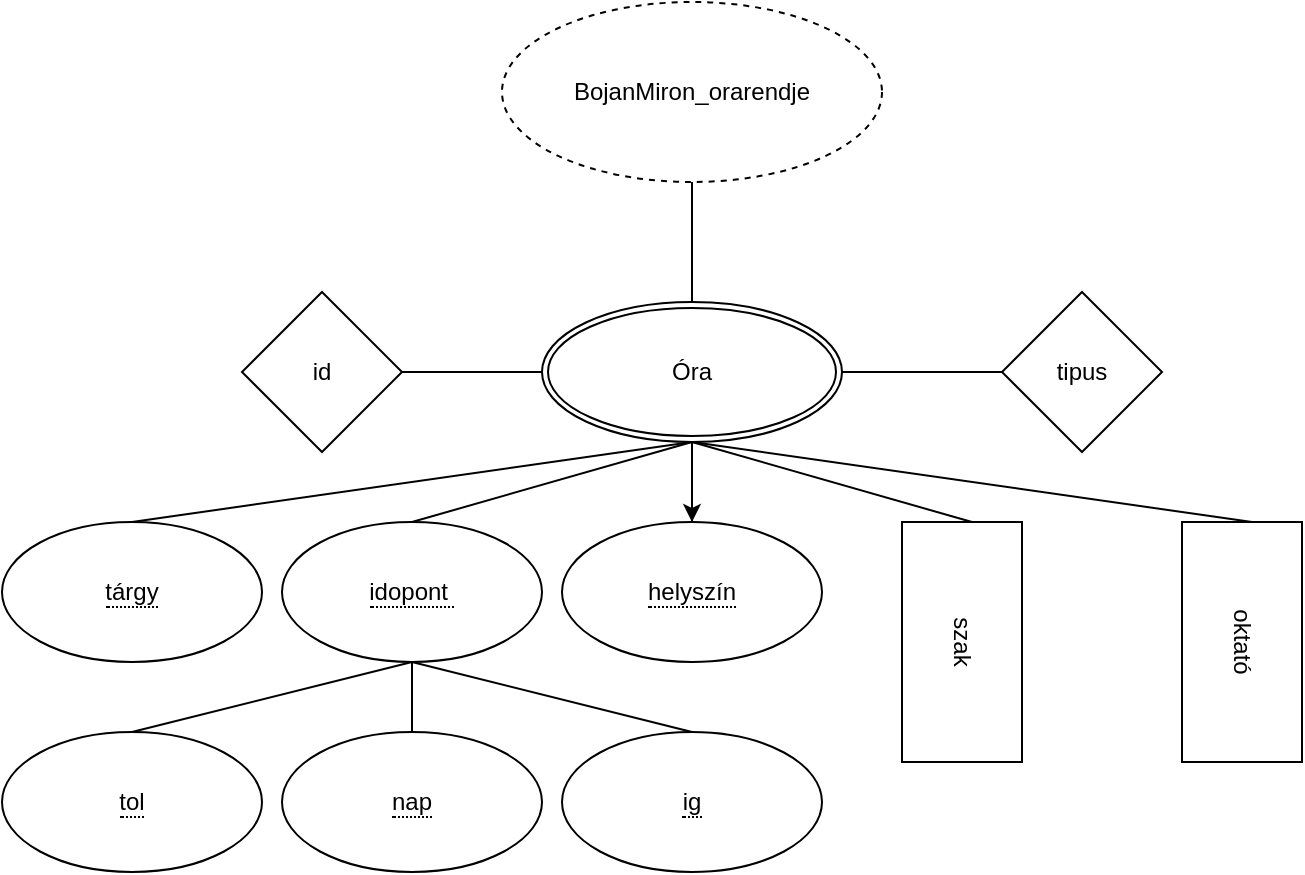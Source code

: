 <mxfile version="23.0.1" type="device">
  <diagram name="1 oldal" id="Ez1nAS9XZRX8f_4rQFVW">
    <mxGraphModel dx="1050" dy="522" grid="1" gridSize="10" guides="1" tooltips="1" connect="1" arrows="1" fold="1" page="1" pageScale="1" pageWidth="827" pageHeight="1169" math="0" shadow="0">
      <root>
        <mxCell id="0" />
        <mxCell id="1" parent="0" />
        <mxCell id="OTyxZLWEqcZwliFMq0Z6-1" value="BojanMiron_orarendje" style="ellipse;whiteSpace=wrap;html=1;align=center;dashed=1;" parent="1" vertex="1">
          <mxGeometry x="350" y="150" width="190" height="90" as="geometry" />
        </mxCell>
        <mxCell id="OTyxZLWEqcZwliFMq0Z6-3" value="&lt;span style=&quot;border-bottom: 1px dotted&quot;&gt;tárgy&lt;/span&gt;" style="ellipse;whiteSpace=wrap;html=1;align=center;" parent="1" vertex="1">
          <mxGeometry x="100" y="410" width="130" height="70" as="geometry" />
        </mxCell>
        <mxCell id="OTyxZLWEqcZwliFMq0Z6-8" value="" style="endArrow=none;html=1;rounded=0;exitX=0.5;exitY=1;exitDx=0;exitDy=0;entryX=0.5;entryY=0;entryDx=0;entryDy=0;" parent="1" source="OTyxZLWEqcZwliFMq0Z6-1" edge="1">
          <mxGeometry width="50" height="50" relative="1" as="geometry">
            <mxPoint x="390" y="370" as="sourcePoint" />
            <mxPoint x="445" y="300" as="targetPoint" />
          </mxGeometry>
        </mxCell>
        <mxCell id="OTyxZLWEqcZwliFMq0Z6-9" value="&lt;span style=&quot;border-bottom: 1px dotted&quot;&gt;idopont&amp;nbsp;&lt;/span&gt;" style="ellipse;whiteSpace=wrap;html=1;align=center;" parent="1" vertex="1">
          <mxGeometry x="240" y="410" width="130" height="70" as="geometry" />
        </mxCell>
        <mxCell id="OTyxZLWEqcZwliFMq0Z6-10" value="&lt;span style=&quot;border-bottom: 1px dotted&quot;&gt;helyszín&lt;/span&gt;" style="ellipse;whiteSpace=wrap;html=1;align=center;" parent="1" vertex="1">
          <mxGeometry x="380" y="410" width="130" height="70" as="geometry" />
        </mxCell>
        <mxCell id="OTyxZLWEqcZwliFMq0Z6-13" value="&lt;span style=&quot;border-bottom: 1px dotted&quot;&gt;nap&lt;/span&gt;" style="ellipse;whiteSpace=wrap;html=1;align=center;" parent="1" vertex="1">
          <mxGeometry x="240" y="515" width="130" height="70" as="geometry" />
        </mxCell>
        <mxCell id="OTyxZLWEqcZwliFMq0Z6-14" value="&lt;span style=&quot;border-bottom: 1px dotted&quot;&gt;ig&lt;/span&gt;" style="ellipse;whiteSpace=wrap;html=1;align=center;" parent="1" vertex="1">
          <mxGeometry x="380" y="515" width="130" height="70" as="geometry" />
        </mxCell>
        <mxCell id="OTyxZLWEqcZwliFMq0Z6-15" value="&lt;span style=&quot;border-bottom: 1px dotted&quot;&gt;tol&lt;/span&gt;" style="ellipse;whiteSpace=wrap;html=1;align=center;" parent="1" vertex="1">
          <mxGeometry x="100" y="515" width="130" height="70" as="geometry" />
        </mxCell>
        <mxCell id="OTyxZLWEqcZwliFMq0Z6-16" value="" style="endArrow=none;html=1;rounded=0;entryX=0.5;entryY=1;entryDx=0;entryDy=0;exitX=0.5;exitY=0;exitDx=0;exitDy=0;" parent="1" source="OTyxZLWEqcZwliFMq0Z6-9" edge="1">
          <mxGeometry width="50" height="50" relative="1" as="geometry">
            <mxPoint x="420" y="490" as="sourcePoint" />
            <mxPoint x="445" y="370" as="targetPoint" />
          </mxGeometry>
        </mxCell>
        <mxCell id="OTyxZLWEqcZwliFMq0Z6-17" value="" style="endArrow=none;html=1;rounded=0;exitX=0.5;exitY=1;exitDx=0;exitDy=0;entryX=0.5;entryY=0;entryDx=0;entryDy=0;" parent="1" target="OTyxZLWEqcZwliFMq0Z6-3" edge="1">
          <mxGeometry width="50" height="50" relative="1" as="geometry">
            <mxPoint x="445" y="370" as="sourcePoint" />
            <mxPoint x="470" y="440" as="targetPoint" />
          </mxGeometry>
        </mxCell>
        <mxCell id="OTyxZLWEqcZwliFMq0Z6-18" value="" style="endArrow=none;html=1;rounded=0;exitX=0.5;exitY=1;exitDx=0;exitDy=0;entryX=0.5;entryY=0;entryDx=0;entryDy=0;" parent="1" source="OTyxZLWEqcZwliFMq0Z6-9" target="OTyxZLWEqcZwliFMq0Z6-15" edge="1">
          <mxGeometry width="50" height="50" relative="1" as="geometry">
            <mxPoint x="420" y="490" as="sourcePoint" />
            <mxPoint x="470" y="440" as="targetPoint" />
          </mxGeometry>
        </mxCell>
        <mxCell id="OTyxZLWEqcZwliFMq0Z6-19" value="" style="endArrow=none;html=1;rounded=0;exitX=0.5;exitY=1;exitDx=0;exitDy=0;entryX=0.5;entryY=0;entryDx=0;entryDy=0;" parent="1" source="OTyxZLWEqcZwliFMq0Z6-9" target="OTyxZLWEqcZwliFMq0Z6-13" edge="1">
          <mxGeometry width="50" height="50" relative="1" as="geometry">
            <mxPoint x="420" y="490" as="sourcePoint" />
            <mxPoint x="470" y="440" as="targetPoint" />
          </mxGeometry>
        </mxCell>
        <mxCell id="OTyxZLWEqcZwliFMq0Z6-20" value="" style="endArrow=none;html=1;rounded=0;exitX=0.5;exitY=1;exitDx=0;exitDy=0;entryX=0.5;entryY=0;entryDx=0;entryDy=0;" parent="1" source="OTyxZLWEqcZwliFMq0Z6-9" target="OTyxZLWEqcZwliFMq0Z6-14" edge="1">
          <mxGeometry width="50" height="50" relative="1" as="geometry">
            <mxPoint x="420" y="490" as="sourcePoint" />
            <mxPoint x="470" y="440" as="targetPoint" />
          </mxGeometry>
        </mxCell>
        <mxCell id="OTyxZLWEqcZwliFMq0Z6-21" value="" style="endArrow=none;html=1;rounded=0;entryX=0.5;entryY=1;entryDx=0;entryDy=0;exitX=0.5;exitY=0;exitDx=0;exitDy=0;" parent="1" edge="1">
          <mxGeometry width="50" height="50" relative="1" as="geometry">
            <mxPoint x="725" y="410" as="sourcePoint" />
            <mxPoint x="445" y="370" as="targetPoint" />
          </mxGeometry>
        </mxCell>
        <mxCell id="OTyxZLWEqcZwliFMq0Z6-22" value="" style="endArrow=none;html=1;rounded=0;entryX=0.5;entryY=1;entryDx=0;entryDy=0;exitX=0.5;exitY=0;exitDx=0;exitDy=0;" parent="1" edge="1">
          <mxGeometry width="50" height="50" relative="1" as="geometry">
            <mxPoint x="585" y="410" as="sourcePoint" />
            <mxPoint x="445" y="370" as="targetPoint" />
          </mxGeometry>
        </mxCell>
        <mxCell id="OTyxZLWEqcZwliFMq0Z6-23" value="" style="endArrow=none;html=1;rounded=0;entryX=0.5;entryY=1;entryDx=0;entryDy=0;exitX=0.5;exitY=0;exitDx=0;exitDy=0;" parent="1" source="OTyxZLWEqcZwliFMq0Z6-10" edge="1">
          <mxGeometry width="50" height="50" relative="1" as="geometry">
            <mxPoint x="420" y="490" as="sourcePoint" />
            <mxPoint x="445" y="370" as="targetPoint" />
          </mxGeometry>
        </mxCell>
        <mxCell id="idVLBYe2UfCR5KsSMvB2-13" value="" style="edgeStyle=orthogonalEdgeStyle;rounded=0;orthogonalLoop=1;jettySize=auto;html=1;" edge="1" parent="1" source="idVLBYe2UfCR5KsSMvB2-5" target="OTyxZLWEqcZwliFMq0Z6-10">
          <mxGeometry relative="1" as="geometry" />
        </mxCell>
        <mxCell id="idVLBYe2UfCR5KsSMvB2-5" value="Óra" style="ellipse;shape=doubleEllipse;margin=3;whiteSpace=wrap;html=1;align=center;" vertex="1" parent="1">
          <mxGeometry x="370" y="300" width="150" height="70" as="geometry" />
        </mxCell>
        <mxCell id="idVLBYe2UfCR5KsSMvB2-6" value="szak" style="rounded=0;whiteSpace=wrap;html=1;rotation=90;" vertex="1" parent="1">
          <mxGeometry x="520" y="440" width="120" height="60" as="geometry" />
        </mxCell>
        <mxCell id="idVLBYe2UfCR5KsSMvB2-7" value="oktató" style="rounded=0;whiteSpace=wrap;html=1;rotation=90;" vertex="1" parent="1">
          <mxGeometry x="660" y="440" width="120" height="60" as="geometry" />
        </mxCell>
        <mxCell id="idVLBYe2UfCR5KsSMvB2-9" value="tipus" style="rhombus;whiteSpace=wrap;html=1;" vertex="1" parent="1">
          <mxGeometry x="600" y="295" width="80" height="80" as="geometry" />
        </mxCell>
        <mxCell id="idVLBYe2UfCR5KsSMvB2-10" value="id" style="rhombus;whiteSpace=wrap;html=1;" vertex="1" parent="1">
          <mxGeometry x="220" y="295" width="80" height="80" as="geometry" />
        </mxCell>
        <mxCell id="idVLBYe2UfCR5KsSMvB2-11" value="" style="endArrow=none;html=1;rounded=0;entryX=0;entryY=0.5;entryDx=0;entryDy=0;exitX=1;exitY=0.5;exitDx=0;exitDy=0;" edge="1" parent="1" source="idVLBYe2UfCR5KsSMvB2-10" target="idVLBYe2UfCR5KsSMvB2-5">
          <mxGeometry width="50" height="50" relative="1" as="geometry">
            <mxPoint x="390" y="430" as="sourcePoint" />
            <mxPoint x="440" y="380" as="targetPoint" />
          </mxGeometry>
        </mxCell>
        <mxCell id="idVLBYe2UfCR5KsSMvB2-12" value="" style="endArrow=none;html=1;rounded=0;entryX=0;entryY=0.5;entryDx=0;entryDy=0;exitX=1;exitY=0.5;exitDx=0;exitDy=0;" edge="1" parent="1" source="idVLBYe2UfCR5KsSMvB2-5" target="idVLBYe2UfCR5KsSMvB2-9">
          <mxGeometry width="50" height="50" relative="1" as="geometry">
            <mxPoint x="390" y="430" as="sourcePoint" />
            <mxPoint x="440" y="380" as="targetPoint" />
          </mxGeometry>
        </mxCell>
      </root>
    </mxGraphModel>
  </diagram>
</mxfile>
